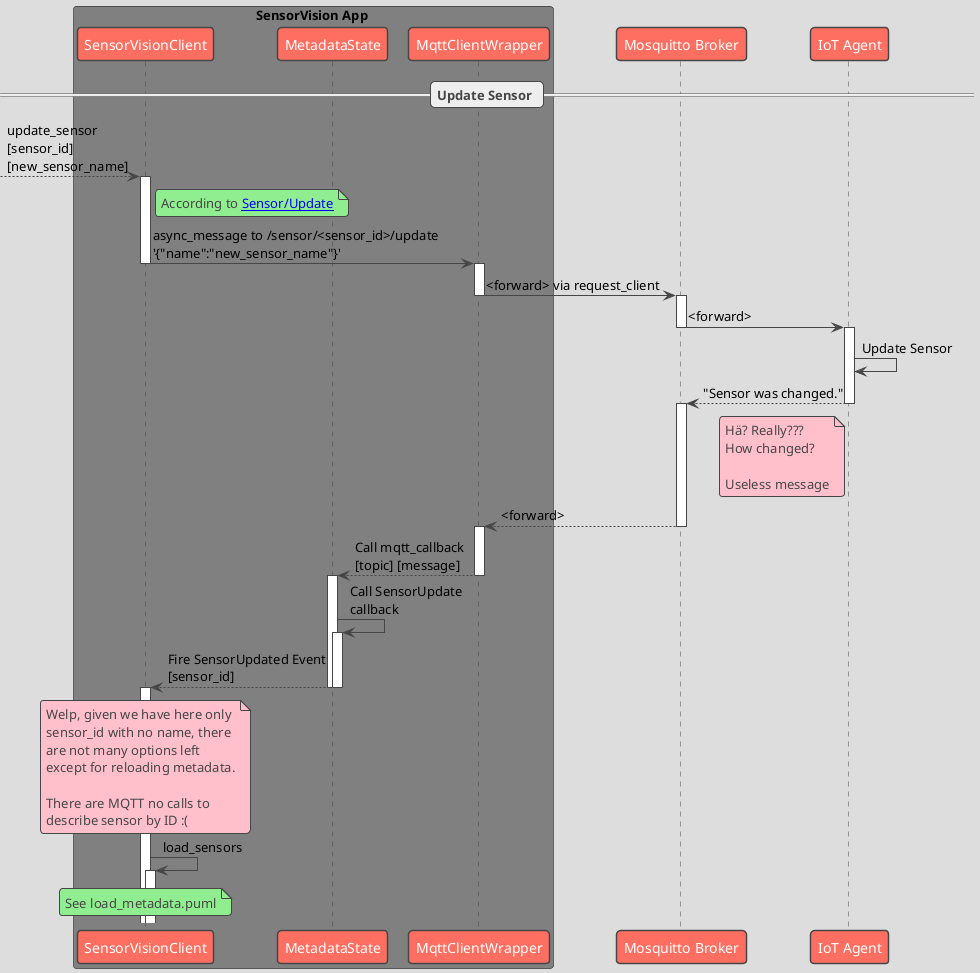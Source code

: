 @startuml

!theme toy

box SensorVision App #grey
    participant SensorVisionClient as Client
    participant MetadataState as State
    participant MqttClientWrapper as Mqtt
end box

participant "Mosquitto Broker" as Broker
participant "IoT Agent" as Agent

== Update Sensor ==
--> Client ++: update_sensor\n[sensor_id]\n[new_sensor_name]
note right Client: According to [[https://docs-iot.teamviewer.com/mqtt-api/#533-update Sensor/Update]]
Client -> Mqtt --++: async_message to /sensor/<sensor_id>/update\n'{"name":"new_sensor_name"}'
Mqtt -> Broker --++: <forward> via request_client
Broker -> Agent --++: <forward>
Agent -> Agent : Update Sensor
Broker <-- Agent --++: "Sensor was changed."
note left Agent #pink
Hä? Really???
How changed?

Useless message
end note
Mqtt <-- Broker --++: <forward>
State <-- Mqtt --++: Call mqtt_callback\n[topic] [message]
State -> State ++: Call SensorUpdate\ncallback
Client <-- State --++: Fire SensorUpdated Event\n[sensor_id]
note over Client #pink
Welp, given we have here only
sensor_id with no name, there
are not many options left
except for reloading metadata.

There are MQTT no calls to
describe sensor by ID :(
end note
deactivate State
Client -> Client ++: load_sensors
note over Client: See load_metadata.puml

@enduml
